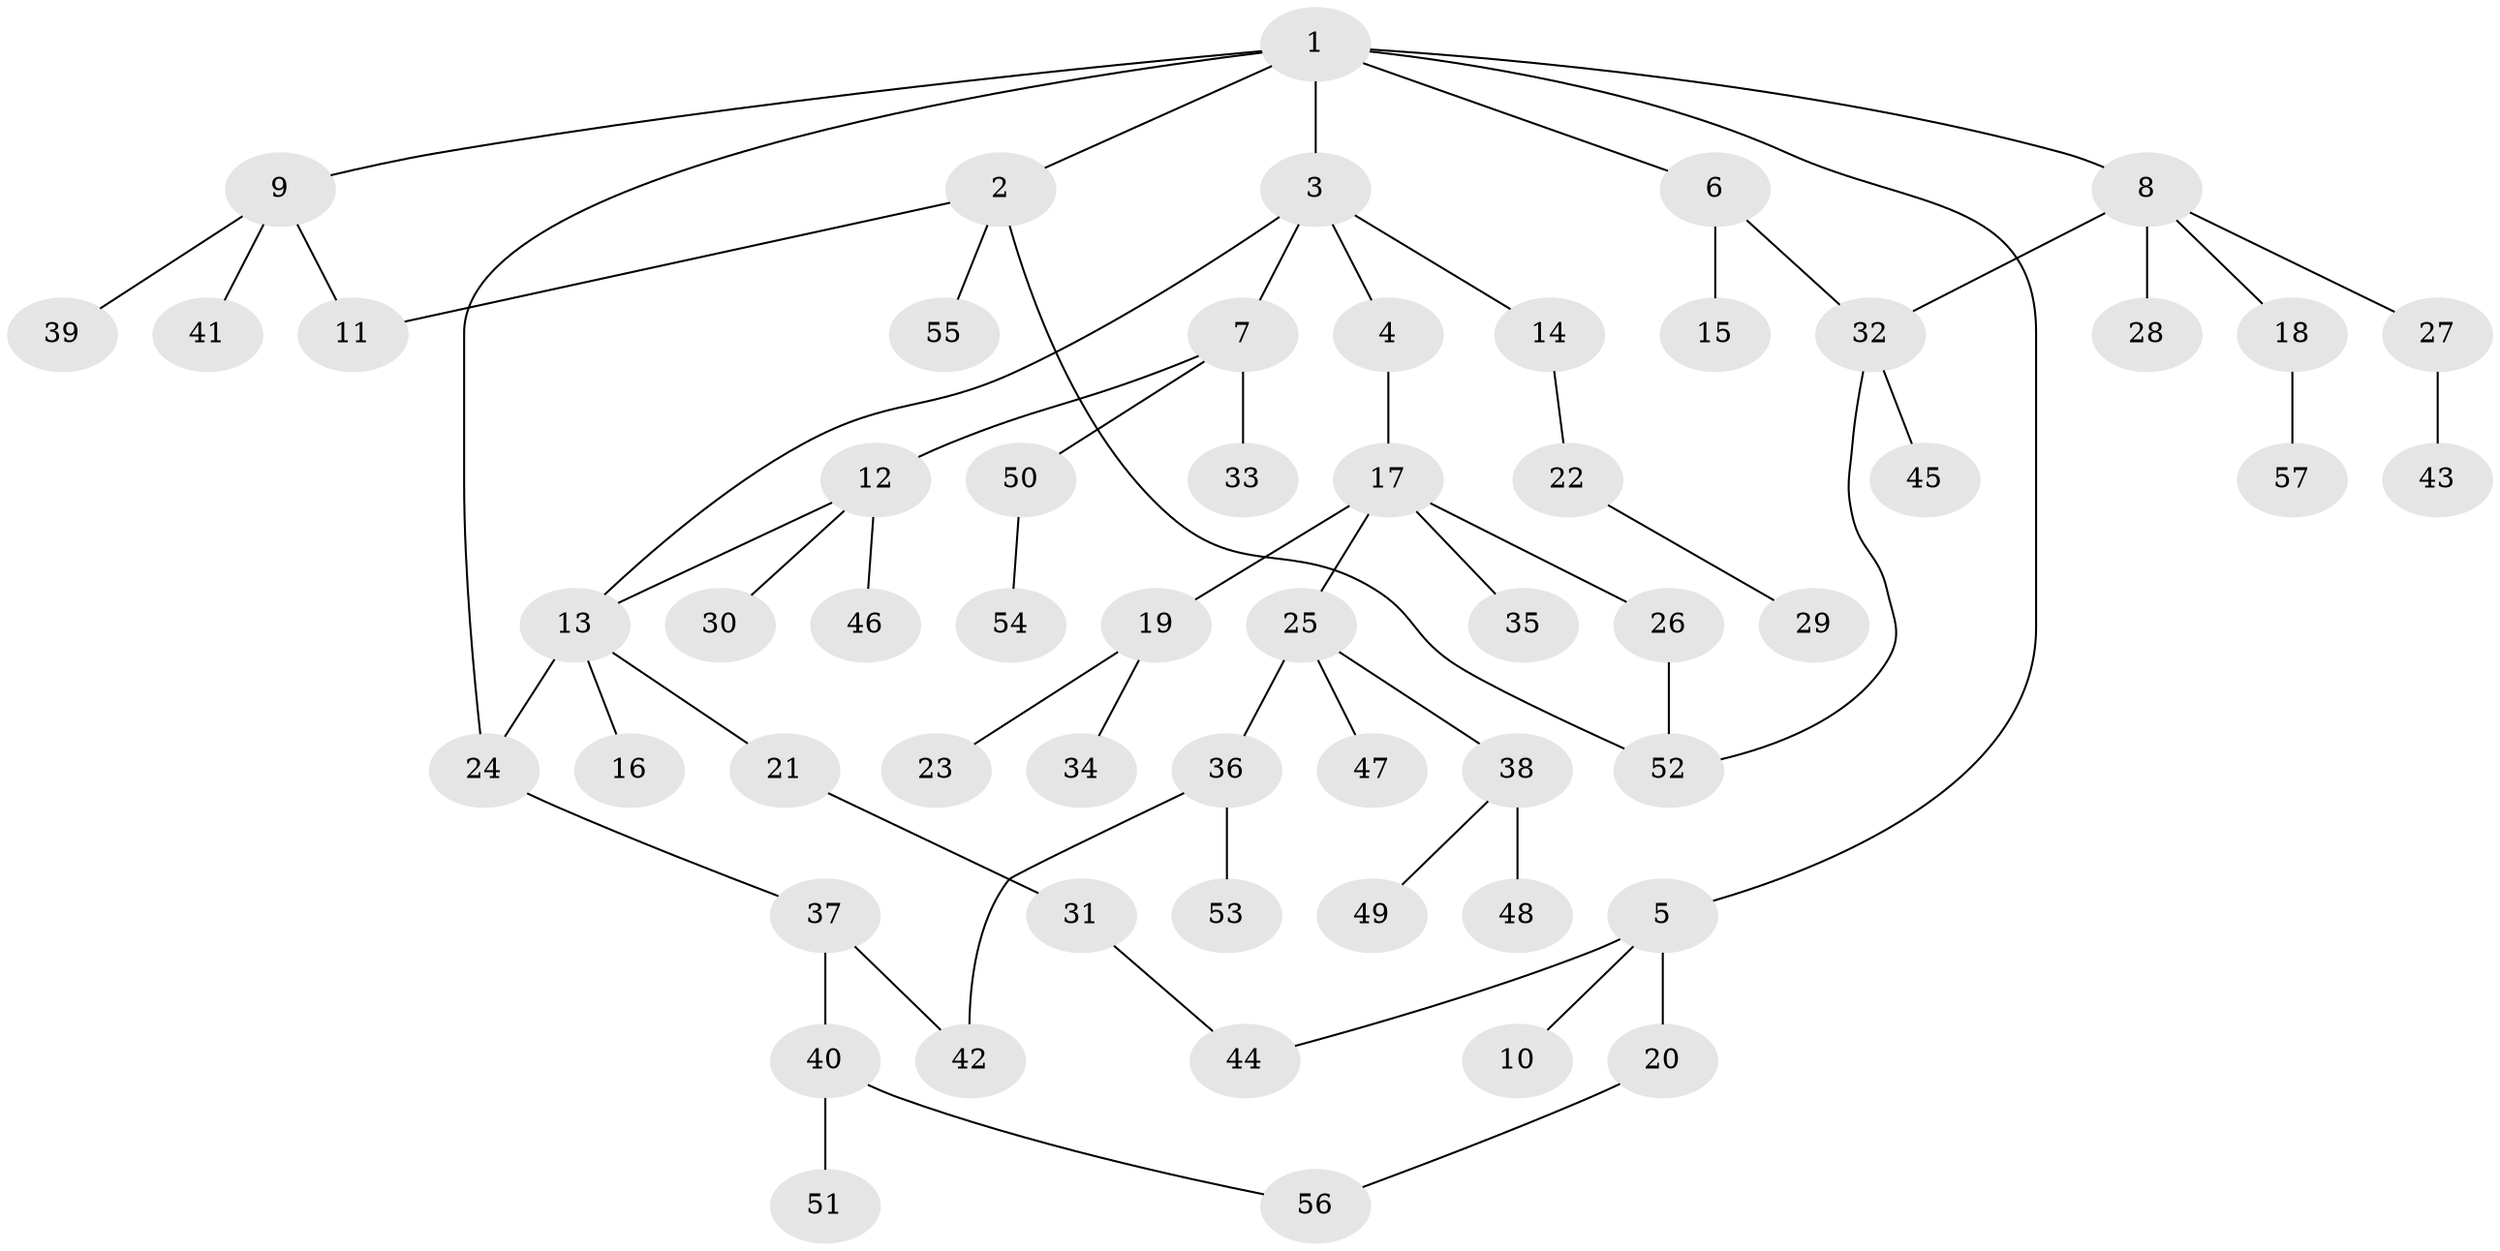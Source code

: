 // coarse degree distribution, {5: 0.043478260869565216, 2: 0.17391304347826086, 4: 0.08695652173913043, 8: 0.043478260869565216, 1: 0.2608695652173913, 3: 0.391304347826087}
// Generated by graph-tools (version 1.1) at 2025/36/03/04/25 23:36:07]
// undirected, 57 vertices, 65 edges
graph export_dot {
  node [color=gray90,style=filled];
  1;
  2;
  3;
  4;
  5;
  6;
  7;
  8;
  9;
  10;
  11;
  12;
  13;
  14;
  15;
  16;
  17;
  18;
  19;
  20;
  21;
  22;
  23;
  24;
  25;
  26;
  27;
  28;
  29;
  30;
  31;
  32;
  33;
  34;
  35;
  36;
  37;
  38;
  39;
  40;
  41;
  42;
  43;
  44;
  45;
  46;
  47;
  48;
  49;
  50;
  51;
  52;
  53;
  54;
  55;
  56;
  57;
  1 -- 2;
  1 -- 3;
  1 -- 5;
  1 -- 6;
  1 -- 8;
  1 -- 9;
  1 -- 24;
  2 -- 11;
  2 -- 55;
  2 -- 52;
  3 -- 4;
  3 -- 7;
  3 -- 13;
  3 -- 14;
  4 -- 17;
  5 -- 10;
  5 -- 20;
  5 -- 44;
  6 -- 15;
  6 -- 32;
  7 -- 12;
  7 -- 33;
  7 -- 50;
  8 -- 18;
  8 -- 27;
  8 -- 28;
  8 -- 32;
  9 -- 39;
  9 -- 41;
  9 -- 11;
  12 -- 30;
  12 -- 46;
  12 -- 13;
  13 -- 16;
  13 -- 21;
  13 -- 24;
  14 -- 22;
  17 -- 19;
  17 -- 25;
  17 -- 26;
  17 -- 35;
  18 -- 57;
  19 -- 23;
  19 -- 34;
  20 -- 56;
  21 -- 31;
  22 -- 29;
  24 -- 37;
  25 -- 36;
  25 -- 38;
  25 -- 47;
  26 -- 52;
  27 -- 43;
  31 -- 44;
  32 -- 45;
  32 -- 52;
  36 -- 53;
  36 -- 42;
  37 -- 40;
  37 -- 42;
  38 -- 48;
  38 -- 49;
  40 -- 51;
  40 -- 56;
  50 -- 54;
}
